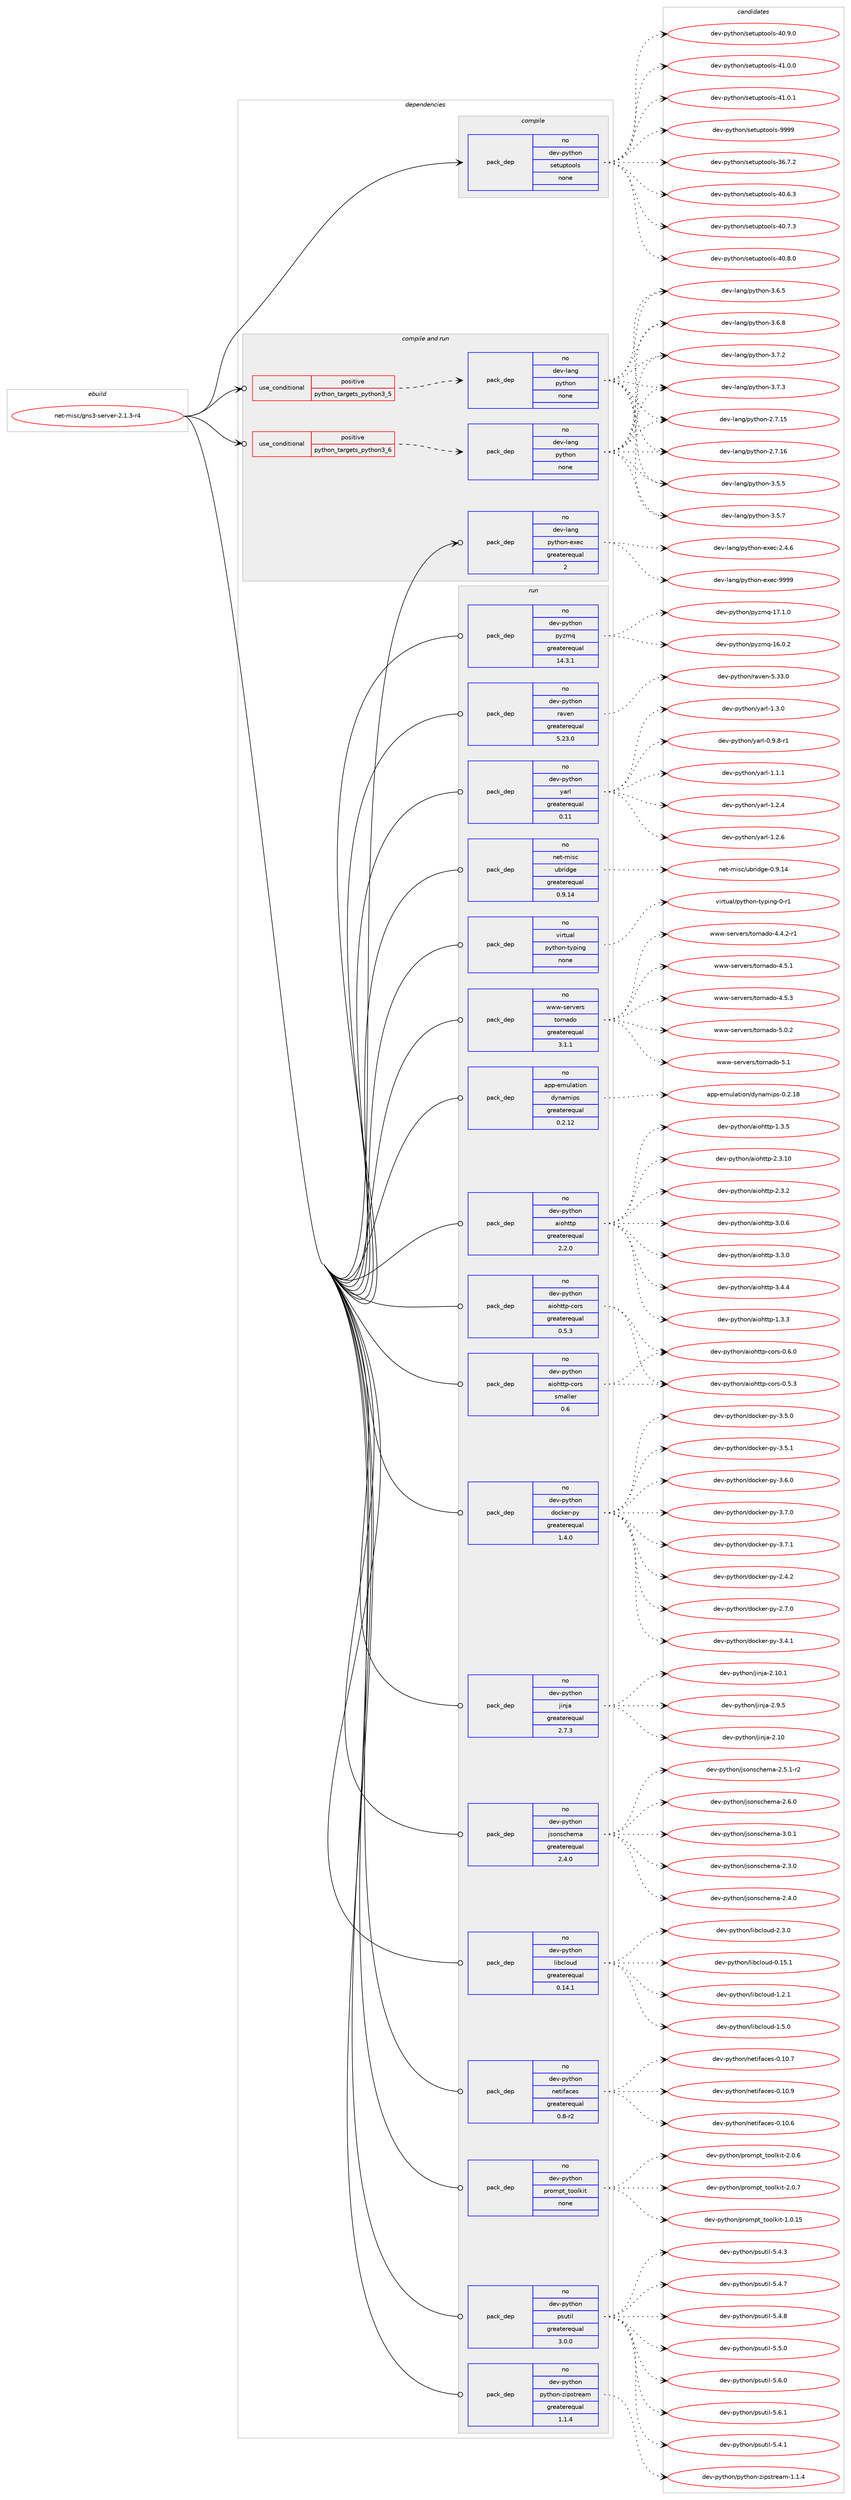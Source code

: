 digraph prolog {

# *************
# Graph options
# *************

newrank=true;
concentrate=true;
compound=true;
graph [rankdir=LR,fontname=Helvetica,fontsize=10,ranksep=1.5];#, ranksep=2.5, nodesep=0.2];
edge  [arrowhead=vee];
node  [fontname=Helvetica,fontsize=10];

# **********
# The ebuild
# **********

subgraph cluster_leftcol {
color=gray;
rank=same;
label=<<i>ebuild</i>>;
id [label="net-misc/gns3-server-2.1.3-r4", color=red, width=4, href="../net-misc/gns3-server-2.1.3-r4.svg"];
}

# ****************
# The dependencies
# ****************

subgraph cluster_midcol {
color=gray;
label=<<i>dependencies</i>>;
subgraph cluster_compile {
fillcolor="#eeeeee";
style=filled;
label=<<i>compile</i>>;
subgraph pack2274 {
dependency3016 [label=<<TABLE BORDER="0" CELLBORDER="1" CELLSPACING="0" CELLPADDING="4" WIDTH="220"><TR><TD ROWSPAN="6" CELLPADDING="30">pack_dep</TD></TR><TR><TD WIDTH="110">no</TD></TR><TR><TD>dev-python</TD></TR><TR><TD>setuptools</TD></TR><TR><TD>none</TD></TR><TR><TD></TD></TR></TABLE>>, shape=none, color=blue];
}
id:e -> dependency3016:w [weight=20,style="solid",arrowhead="vee"];
}
subgraph cluster_compileandrun {
fillcolor="#eeeeee";
style=filled;
label=<<i>compile and run</i>>;
subgraph cond703 {
dependency3017 [label=<<TABLE BORDER="0" CELLBORDER="1" CELLSPACING="0" CELLPADDING="4"><TR><TD ROWSPAN="3" CELLPADDING="10">use_conditional</TD></TR><TR><TD>positive</TD></TR><TR><TD>python_targets_python3_5</TD></TR></TABLE>>, shape=none, color=red];
subgraph pack2275 {
dependency3018 [label=<<TABLE BORDER="0" CELLBORDER="1" CELLSPACING="0" CELLPADDING="4" WIDTH="220"><TR><TD ROWSPAN="6" CELLPADDING="30">pack_dep</TD></TR><TR><TD WIDTH="110">no</TD></TR><TR><TD>dev-lang</TD></TR><TR><TD>python</TD></TR><TR><TD>none</TD></TR><TR><TD></TD></TR></TABLE>>, shape=none, color=blue];
}
dependency3017:e -> dependency3018:w [weight=20,style="dashed",arrowhead="vee"];
}
id:e -> dependency3017:w [weight=20,style="solid",arrowhead="odotvee"];
subgraph cond704 {
dependency3019 [label=<<TABLE BORDER="0" CELLBORDER="1" CELLSPACING="0" CELLPADDING="4"><TR><TD ROWSPAN="3" CELLPADDING="10">use_conditional</TD></TR><TR><TD>positive</TD></TR><TR><TD>python_targets_python3_6</TD></TR></TABLE>>, shape=none, color=red];
subgraph pack2276 {
dependency3020 [label=<<TABLE BORDER="0" CELLBORDER="1" CELLSPACING="0" CELLPADDING="4" WIDTH="220"><TR><TD ROWSPAN="6" CELLPADDING="30">pack_dep</TD></TR><TR><TD WIDTH="110">no</TD></TR><TR><TD>dev-lang</TD></TR><TR><TD>python</TD></TR><TR><TD>none</TD></TR><TR><TD></TD></TR></TABLE>>, shape=none, color=blue];
}
dependency3019:e -> dependency3020:w [weight=20,style="dashed",arrowhead="vee"];
}
id:e -> dependency3019:w [weight=20,style="solid",arrowhead="odotvee"];
subgraph pack2277 {
dependency3021 [label=<<TABLE BORDER="0" CELLBORDER="1" CELLSPACING="0" CELLPADDING="4" WIDTH="220"><TR><TD ROWSPAN="6" CELLPADDING="30">pack_dep</TD></TR><TR><TD WIDTH="110">no</TD></TR><TR><TD>dev-lang</TD></TR><TR><TD>python-exec</TD></TR><TR><TD>greaterequal</TD></TR><TR><TD>2</TD></TR></TABLE>>, shape=none, color=blue];
}
id:e -> dependency3021:w [weight=20,style="solid",arrowhead="odotvee"];
}
subgraph cluster_run {
fillcolor="#eeeeee";
style=filled;
label=<<i>run</i>>;
subgraph pack2278 {
dependency3022 [label=<<TABLE BORDER="0" CELLBORDER="1" CELLSPACING="0" CELLPADDING="4" WIDTH="220"><TR><TD ROWSPAN="6" CELLPADDING="30">pack_dep</TD></TR><TR><TD WIDTH="110">no</TD></TR><TR><TD>app-emulation</TD></TR><TR><TD>dynamips</TD></TR><TR><TD>greaterequal</TD></TR><TR><TD>0.2.12</TD></TR></TABLE>>, shape=none, color=blue];
}
id:e -> dependency3022:w [weight=20,style="solid",arrowhead="odot"];
subgraph pack2279 {
dependency3023 [label=<<TABLE BORDER="0" CELLBORDER="1" CELLSPACING="0" CELLPADDING="4" WIDTH="220"><TR><TD ROWSPAN="6" CELLPADDING="30">pack_dep</TD></TR><TR><TD WIDTH="110">no</TD></TR><TR><TD>dev-python</TD></TR><TR><TD>aiohttp</TD></TR><TR><TD>greaterequal</TD></TR><TR><TD>2.2.0</TD></TR></TABLE>>, shape=none, color=blue];
}
id:e -> dependency3023:w [weight=20,style="solid",arrowhead="odot"];
subgraph pack2280 {
dependency3024 [label=<<TABLE BORDER="0" CELLBORDER="1" CELLSPACING="0" CELLPADDING="4" WIDTH="220"><TR><TD ROWSPAN="6" CELLPADDING="30">pack_dep</TD></TR><TR><TD WIDTH="110">no</TD></TR><TR><TD>dev-python</TD></TR><TR><TD>aiohttp-cors</TD></TR><TR><TD>greaterequal</TD></TR><TR><TD>0.5.3</TD></TR></TABLE>>, shape=none, color=blue];
}
id:e -> dependency3024:w [weight=20,style="solid",arrowhead="odot"];
subgraph pack2281 {
dependency3025 [label=<<TABLE BORDER="0" CELLBORDER="1" CELLSPACING="0" CELLPADDING="4" WIDTH="220"><TR><TD ROWSPAN="6" CELLPADDING="30">pack_dep</TD></TR><TR><TD WIDTH="110">no</TD></TR><TR><TD>dev-python</TD></TR><TR><TD>aiohttp-cors</TD></TR><TR><TD>smaller</TD></TR><TR><TD>0.6</TD></TR></TABLE>>, shape=none, color=blue];
}
id:e -> dependency3025:w [weight=20,style="solid",arrowhead="odot"];
subgraph pack2282 {
dependency3026 [label=<<TABLE BORDER="0" CELLBORDER="1" CELLSPACING="0" CELLPADDING="4" WIDTH="220"><TR><TD ROWSPAN="6" CELLPADDING="30">pack_dep</TD></TR><TR><TD WIDTH="110">no</TD></TR><TR><TD>dev-python</TD></TR><TR><TD>docker-py</TD></TR><TR><TD>greaterequal</TD></TR><TR><TD>1.4.0</TD></TR></TABLE>>, shape=none, color=blue];
}
id:e -> dependency3026:w [weight=20,style="solid",arrowhead="odot"];
subgraph pack2283 {
dependency3027 [label=<<TABLE BORDER="0" CELLBORDER="1" CELLSPACING="0" CELLPADDING="4" WIDTH="220"><TR><TD ROWSPAN="6" CELLPADDING="30">pack_dep</TD></TR><TR><TD WIDTH="110">no</TD></TR><TR><TD>dev-python</TD></TR><TR><TD>jinja</TD></TR><TR><TD>greaterequal</TD></TR><TR><TD>2.7.3</TD></TR></TABLE>>, shape=none, color=blue];
}
id:e -> dependency3027:w [weight=20,style="solid",arrowhead="odot"];
subgraph pack2284 {
dependency3028 [label=<<TABLE BORDER="0" CELLBORDER="1" CELLSPACING="0" CELLPADDING="4" WIDTH="220"><TR><TD ROWSPAN="6" CELLPADDING="30">pack_dep</TD></TR><TR><TD WIDTH="110">no</TD></TR><TR><TD>dev-python</TD></TR><TR><TD>jsonschema</TD></TR><TR><TD>greaterequal</TD></TR><TR><TD>2.4.0</TD></TR></TABLE>>, shape=none, color=blue];
}
id:e -> dependency3028:w [weight=20,style="solid",arrowhead="odot"];
subgraph pack2285 {
dependency3029 [label=<<TABLE BORDER="0" CELLBORDER="1" CELLSPACING="0" CELLPADDING="4" WIDTH="220"><TR><TD ROWSPAN="6" CELLPADDING="30">pack_dep</TD></TR><TR><TD WIDTH="110">no</TD></TR><TR><TD>dev-python</TD></TR><TR><TD>libcloud</TD></TR><TR><TD>greaterequal</TD></TR><TR><TD>0.14.1</TD></TR></TABLE>>, shape=none, color=blue];
}
id:e -> dependency3029:w [weight=20,style="solid",arrowhead="odot"];
subgraph pack2286 {
dependency3030 [label=<<TABLE BORDER="0" CELLBORDER="1" CELLSPACING="0" CELLPADDING="4" WIDTH="220"><TR><TD ROWSPAN="6" CELLPADDING="30">pack_dep</TD></TR><TR><TD WIDTH="110">no</TD></TR><TR><TD>dev-python</TD></TR><TR><TD>netifaces</TD></TR><TR><TD>greaterequal</TD></TR><TR><TD>0.8-r2</TD></TR></TABLE>>, shape=none, color=blue];
}
id:e -> dependency3030:w [weight=20,style="solid",arrowhead="odot"];
subgraph pack2287 {
dependency3031 [label=<<TABLE BORDER="0" CELLBORDER="1" CELLSPACING="0" CELLPADDING="4" WIDTH="220"><TR><TD ROWSPAN="6" CELLPADDING="30">pack_dep</TD></TR><TR><TD WIDTH="110">no</TD></TR><TR><TD>dev-python</TD></TR><TR><TD>prompt_toolkit</TD></TR><TR><TD>none</TD></TR><TR><TD></TD></TR></TABLE>>, shape=none, color=blue];
}
id:e -> dependency3031:w [weight=20,style="solid",arrowhead="odot"];
subgraph pack2288 {
dependency3032 [label=<<TABLE BORDER="0" CELLBORDER="1" CELLSPACING="0" CELLPADDING="4" WIDTH="220"><TR><TD ROWSPAN="6" CELLPADDING="30">pack_dep</TD></TR><TR><TD WIDTH="110">no</TD></TR><TR><TD>dev-python</TD></TR><TR><TD>psutil</TD></TR><TR><TD>greaterequal</TD></TR><TR><TD>3.0.0</TD></TR></TABLE>>, shape=none, color=blue];
}
id:e -> dependency3032:w [weight=20,style="solid",arrowhead="odot"];
subgraph pack2289 {
dependency3033 [label=<<TABLE BORDER="0" CELLBORDER="1" CELLSPACING="0" CELLPADDING="4" WIDTH="220"><TR><TD ROWSPAN="6" CELLPADDING="30">pack_dep</TD></TR><TR><TD WIDTH="110">no</TD></TR><TR><TD>dev-python</TD></TR><TR><TD>python-zipstream</TD></TR><TR><TD>greaterequal</TD></TR><TR><TD>1.1.4</TD></TR></TABLE>>, shape=none, color=blue];
}
id:e -> dependency3033:w [weight=20,style="solid",arrowhead="odot"];
subgraph pack2290 {
dependency3034 [label=<<TABLE BORDER="0" CELLBORDER="1" CELLSPACING="0" CELLPADDING="4" WIDTH="220"><TR><TD ROWSPAN="6" CELLPADDING="30">pack_dep</TD></TR><TR><TD WIDTH="110">no</TD></TR><TR><TD>dev-python</TD></TR><TR><TD>pyzmq</TD></TR><TR><TD>greaterequal</TD></TR><TR><TD>14.3.1</TD></TR></TABLE>>, shape=none, color=blue];
}
id:e -> dependency3034:w [weight=20,style="solid",arrowhead="odot"];
subgraph pack2291 {
dependency3035 [label=<<TABLE BORDER="0" CELLBORDER="1" CELLSPACING="0" CELLPADDING="4" WIDTH="220"><TR><TD ROWSPAN="6" CELLPADDING="30">pack_dep</TD></TR><TR><TD WIDTH="110">no</TD></TR><TR><TD>dev-python</TD></TR><TR><TD>raven</TD></TR><TR><TD>greaterequal</TD></TR><TR><TD>5.23.0</TD></TR></TABLE>>, shape=none, color=blue];
}
id:e -> dependency3035:w [weight=20,style="solid",arrowhead="odot"];
subgraph pack2292 {
dependency3036 [label=<<TABLE BORDER="0" CELLBORDER="1" CELLSPACING="0" CELLPADDING="4" WIDTH="220"><TR><TD ROWSPAN="6" CELLPADDING="30">pack_dep</TD></TR><TR><TD WIDTH="110">no</TD></TR><TR><TD>dev-python</TD></TR><TR><TD>yarl</TD></TR><TR><TD>greaterequal</TD></TR><TR><TD>0.11</TD></TR></TABLE>>, shape=none, color=blue];
}
id:e -> dependency3036:w [weight=20,style="solid",arrowhead="odot"];
subgraph pack2293 {
dependency3037 [label=<<TABLE BORDER="0" CELLBORDER="1" CELLSPACING="0" CELLPADDING="4" WIDTH="220"><TR><TD ROWSPAN="6" CELLPADDING="30">pack_dep</TD></TR><TR><TD WIDTH="110">no</TD></TR><TR><TD>net-misc</TD></TR><TR><TD>ubridge</TD></TR><TR><TD>greaterequal</TD></TR><TR><TD>0.9.14</TD></TR></TABLE>>, shape=none, color=blue];
}
id:e -> dependency3037:w [weight=20,style="solid",arrowhead="odot"];
subgraph pack2294 {
dependency3038 [label=<<TABLE BORDER="0" CELLBORDER="1" CELLSPACING="0" CELLPADDING="4" WIDTH="220"><TR><TD ROWSPAN="6" CELLPADDING="30">pack_dep</TD></TR><TR><TD WIDTH="110">no</TD></TR><TR><TD>virtual</TD></TR><TR><TD>python-typing</TD></TR><TR><TD>none</TD></TR><TR><TD></TD></TR></TABLE>>, shape=none, color=blue];
}
id:e -> dependency3038:w [weight=20,style="solid",arrowhead="odot"];
subgraph pack2295 {
dependency3039 [label=<<TABLE BORDER="0" CELLBORDER="1" CELLSPACING="0" CELLPADDING="4" WIDTH="220"><TR><TD ROWSPAN="6" CELLPADDING="30">pack_dep</TD></TR><TR><TD WIDTH="110">no</TD></TR><TR><TD>www-servers</TD></TR><TR><TD>tornado</TD></TR><TR><TD>greaterequal</TD></TR><TR><TD>3.1.1</TD></TR></TABLE>>, shape=none, color=blue];
}
id:e -> dependency3039:w [weight=20,style="solid",arrowhead="odot"];
}
}

# **************
# The candidates
# **************

subgraph cluster_choices {
rank=same;
color=gray;
label=<<i>candidates</i>>;

subgraph choice2274 {
color=black;
nodesep=1;
choice100101118451121211161041111104711510111611711211611111110811545515446554650 [label="dev-python/setuptools-36.7.2", color=red, width=4,href="../dev-python/setuptools-36.7.2.svg"];
choice100101118451121211161041111104711510111611711211611111110811545524846544651 [label="dev-python/setuptools-40.6.3", color=red, width=4,href="../dev-python/setuptools-40.6.3.svg"];
choice100101118451121211161041111104711510111611711211611111110811545524846554651 [label="dev-python/setuptools-40.7.3", color=red, width=4,href="../dev-python/setuptools-40.7.3.svg"];
choice100101118451121211161041111104711510111611711211611111110811545524846564648 [label="dev-python/setuptools-40.8.0", color=red, width=4,href="../dev-python/setuptools-40.8.0.svg"];
choice100101118451121211161041111104711510111611711211611111110811545524846574648 [label="dev-python/setuptools-40.9.0", color=red, width=4,href="../dev-python/setuptools-40.9.0.svg"];
choice100101118451121211161041111104711510111611711211611111110811545524946484648 [label="dev-python/setuptools-41.0.0", color=red, width=4,href="../dev-python/setuptools-41.0.0.svg"];
choice100101118451121211161041111104711510111611711211611111110811545524946484649 [label="dev-python/setuptools-41.0.1", color=red, width=4,href="../dev-python/setuptools-41.0.1.svg"];
choice10010111845112121116104111110471151011161171121161111111081154557575757 [label="dev-python/setuptools-9999", color=red, width=4,href="../dev-python/setuptools-9999.svg"];
dependency3016:e -> choice100101118451121211161041111104711510111611711211611111110811545515446554650:w [style=dotted,weight="100"];
dependency3016:e -> choice100101118451121211161041111104711510111611711211611111110811545524846544651:w [style=dotted,weight="100"];
dependency3016:e -> choice100101118451121211161041111104711510111611711211611111110811545524846554651:w [style=dotted,weight="100"];
dependency3016:e -> choice100101118451121211161041111104711510111611711211611111110811545524846564648:w [style=dotted,weight="100"];
dependency3016:e -> choice100101118451121211161041111104711510111611711211611111110811545524846574648:w [style=dotted,weight="100"];
dependency3016:e -> choice100101118451121211161041111104711510111611711211611111110811545524946484648:w [style=dotted,weight="100"];
dependency3016:e -> choice100101118451121211161041111104711510111611711211611111110811545524946484649:w [style=dotted,weight="100"];
dependency3016:e -> choice10010111845112121116104111110471151011161171121161111111081154557575757:w [style=dotted,weight="100"];
}
subgraph choice2275 {
color=black;
nodesep=1;
choice10010111845108971101034711212111610411111045504655464953 [label="dev-lang/python-2.7.15", color=red, width=4,href="../dev-lang/python-2.7.15.svg"];
choice10010111845108971101034711212111610411111045504655464954 [label="dev-lang/python-2.7.16", color=red, width=4,href="../dev-lang/python-2.7.16.svg"];
choice100101118451089711010347112121116104111110455146534653 [label="dev-lang/python-3.5.5", color=red, width=4,href="../dev-lang/python-3.5.5.svg"];
choice100101118451089711010347112121116104111110455146534655 [label="dev-lang/python-3.5.7", color=red, width=4,href="../dev-lang/python-3.5.7.svg"];
choice100101118451089711010347112121116104111110455146544653 [label="dev-lang/python-3.6.5", color=red, width=4,href="../dev-lang/python-3.6.5.svg"];
choice100101118451089711010347112121116104111110455146544656 [label="dev-lang/python-3.6.8", color=red, width=4,href="../dev-lang/python-3.6.8.svg"];
choice100101118451089711010347112121116104111110455146554650 [label="dev-lang/python-3.7.2", color=red, width=4,href="../dev-lang/python-3.7.2.svg"];
choice100101118451089711010347112121116104111110455146554651 [label="dev-lang/python-3.7.3", color=red, width=4,href="../dev-lang/python-3.7.3.svg"];
dependency3018:e -> choice10010111845108971101034711212111610411111045504655464953:w [style=dotted,weight="100"];
dependency3018:e -> choice10010111845108971101034711212111610411111045504655464954:w [style=dotted,weight="100"];
dependency3018:e -> choice100101118451089711010347112121116104111110455146534653:w [style=dotted,weight="100"];
dependency3018:e -> choice100101118451089711010347112121116104111110455146534655:w [style=dotted,weight="100"];
dependency3018:e -> choice100101118451089711010347112121116104111110455146544653:w [style=dotted,weight="100"];
dependency3018:e -> choice100101118451089711010347112121116104111110455146544656:w [style=dotted,weight="100"];
dependency3018:e -> choice100101118451089711010347112121116104111110455146554650:w [style=dotted,weight="100"];
dependency3018:e -> choice100101118451089711010347112121116104111110455146554651:w [style=dotted,weight="100"];
}
subgraph choice2276 {
color=black;
nodesep=1;
choice10010111845108971101034711212111610411111045504655464953 [label="dev-lang/python-2.7.15", color=red, width=4,href="../dev-lang/python-2.7.15.svg"];
choice10010111845108971101034711212111610411111045504655464954 [label="dev-lang/python-2.7.16", color=red, width=4,href="../dev-lang/python-2.7.16.svg"];
choice100101118451089711010347112121116104111110455146534653 [label="dev-lang/python-3.5.5", color=red, width=4,href="../dev-lang/python-3.5.5.svg"];
choice100101118451089711010347112121116104111110455146534655 [label="dev-lang/python-3.5.7", color=red, width=4,href="../dev-lang/python-3.5.7.svg"];
choice100101118451089711010347112121116104111110455146544653 [label="dev-lang/python-3.6.5", color=red, width=4,href="../dev-lang/python-3.6.5.svg"];
choice100101118451089711010347112121116104111110455146544656 [label="dev-lang/python-3.6.8", color=red, width=4,href="../dev-lang/python-3.6.8.svg"];
choice100101118451089711010347112121116104111110455146554650 [label="dev-lang/python-3.7.2", color=red, width=4,href="../dev-lang/python-3.7.2.svg"];
choice100101118451089711010347112121116104111110455146554651 [label="dev-lang/python-3.7.3", color=red, width=4,href="../dev-lang/python-3.7.3.svg"];
dependency3020:e -> choice10010111845108971101034711212111610411111045504655464953:w [style=dotted,weight="100"];
dependency3020:e -> choice10010111845108971101034711212111610411111045504655464954:w [style=dotted,weight="100"];
dependency3020:e -> choice100101118451089711010347112121116104111110455146534653:w [style=dotted,weight="100"];
dependency3020:e -> choice100101118451089711010347112121116104111110455146534655:w [style=dotted,weight="100"];
dependency3020:e -> choice100101118451089711010347112121116104111110455146544653:w [style=dotted,weight="100"];
dependency3020:e -> choice100101118451089711010347112121116104111110455146544656:w [style=dotted,weight="100"];
dependency3020:e -> choice100101118451089711010347112121116104111110455146554650:w [style=dotted,weight="100"];
dependency3020:e -> choice100101118451089711010347112121116104111110455146554651:w [style=dotted,weight="100"];
}
subgraph choice2277 {
color=black;
nodesep=1;
choice1001011184510897110103471121211161041111104510112010199455046524654 [label="dev-lang/python-exec-2.4.6", color=red, width=4,href="../dev-lang/python-exec-2.4.6.svg"];
choice10010111845108971101034711212111610411111045101120101994557575757 [label="dev-lang/python-exec-9999", color=red, width=4,href="../dev-lang/python-exec-9999.svg"];
dependency3021:e -> choice1001011184510897110103471121211161041111104510112010199455046524654:w [style=dotted,weight="100"];
dependency3021:e -> choice10010111845108971101034711212111610411111045101120101994557575757:w [style=dotted,weight="100"];
}
subgraph choice2278 {
color=black;
nodesep=1;
choice971121124510110911710897116105111110471001211109710910511211545484650464956 [label="app-emulation/dynamips-0.2.18", color=red, width=4,href="../app-emulation/dynamips-0.2.18.svg"];
dependency3022:e -> choice971121124510110911710897116105111110471001211109710910511211545484650464956:w [style=dotted,weight="100"];
}
subgraph choice2279 {
color=black;
nodesep=1;
choice100101118451121211161041111104797105111104116116112454946514651 [label="dev-python/aiohttp-1.3.3", color=red, width=4,href="../dev-python/aiohttp-1.3.3.svg"];
choice100101118451121211161041111104797105111104116116112454946514653 [label="dev-python/aiohttp-1.3.5", color=red, width=4,href="../dev-python/aiohttp-1.3.5.svg"];
choice10010111845112121116104111110479710511110411611611245504651464948 [label="dev-python/aiohttp-2.3.10", color=red, width=4,href="../dev-python/aiohttp-2.3.10.svg"];
choice100101118451121211161041111104797105111104116116112455046514650 [label="dev-python/aiohttp-2.3.2", color=red, width=4,href="../dev-python/aiohttp-2.3.2.svg"];
choice100101118451121211161041111104797105111104116116112455146484654 [label="dev-python/aiohttp-3.0.6", color=red, width=4,href="../dev-python/aiohttp-3.0.6.svg"];
choice100101118451121211161041111104797105111104116116112455146514648 [label="dev-python/aiohttp-3.3.0", color=red, width=4,href="../dev-python/aiohttp-3.3.0.svg"];
choice100101118451121211161041111104797105111104116116112455146524652 [label="dev-python/aiohttp-3.4.4", color=red, width=4,href="../dev-python/aiohttp-3.4.4.svg"];
dependency3023:e -> choice100101118451121211161041111104797105111104116116112454946514651:w [style=dotted,weight="100"];
dependency3023:e -> choice100101118451121211161041111104797105111104116116112454946514653:w [style=dotted,weight="100"];
dependency3023:e -> choice10010111845112121116104111110479710511110411611611245504651464948:w [style=dotted,weight="100"];
dependency3023:e -> choice100101118451121211161041111104797105111104116116112455046514650:w [style=dotted,weight="100"];
dependency3023:e -> choice100101118451121211161041111104797105111104116116112455146484654:w [style=dotted,weight="100"];
dependency3023:e -> choice100101118451121211161041111104797105111104116116112455146514648:w [style=dotted,weight="100"];
dependency3023:e -> choice100101118451121211161041111104797105111104116116112455146524652:w [style=dotted,weight="100"];
}
subgraph choice2280 {
color=black;
nodesep=1;
choice1001011184511212111610411111047971051111041161161124599111114115454846534651 [label="dev-python/aiohttp-cors-0.5.3", color=red, width=4,href="../dev-python/aiohttp-cors-0.5.3.svg"];
choice1001011184511212111610411111047971051111041161161124599111114115454846544648 [label="dev-python/aiohttp-cors-0.6.0", color=red, width=4,href="../dev-python/aiohttp-cors-0.6.0.svg"];
dependency3024:e -> choice1001011184511212111610411111047971051111041161161124599111114115454846534651:w [style=dotted,weight="100"];
dependency3024:e -> choice1001011184511212111610411111047971051111041161161124599111114115454846544648:w [style=dotted,weight="100"];
}
subgraph choice2281 {
color=black;
nodesep=1;
choice1001011184511212111610411111047971051111041161161124599111114115454846534651 [label="dev-python/aiohttp-cors-0.5.3", color=red, width=4,href="../dev-python/aiohttp-cors-0.5.3.svg"];
choice1001011184511212111610411111047971051111041161161124599111114115454846544648 [label="dev-python/aiohttp-cors-0.6.0", color=red, width=4,href="../dev-python/aiohttp-cors-0.6.0.svg"];
dependency3025:e -> choice1001011184511212111610411111047971051111041161161124599111114115454846534651:w [style=dotted,weight="100"];
dependency3025:e -> choice1001011184511212111610411111047971051111041161161124599111114115454846544648:w [style=dotted,weight="100"];
}
subgraph choice2282 {
color=black;
nodesep=1;
choice10010111845112121116104111110471001119910710111445112121455046524650 [label="dev-python/docker-py-2.4.2", color=red, width=4,href="../dev-python/docker-py-2.4.2.svg"];
choice10010111845112121116104111110471001119910710111445112121455046554648 [label="dev-python/docker-py-2.7.0", color=red, width=4,href="../dev-python/docker-py-2.7.0.svg"];
choice10010111845112121116104111110471001119910710111445112121455146524649 [label="dev-python/docker-py-3.4.1", color=red, width=4,href="../dev-python/docker-py-3.4.1.svg"];
choice10010111845112121116104111110471001119910710111445112121455146534648 [label="dev-python/docker-py-3.5.0", color=red, width=4,href="../dev-python/docker-py-3.5.0.svg"];
choice10010111845112121116104111110471001119910710111445112121455146534649 [label="dev-python/docker-py-3.5.1", color=red, width=4,href="../dev-python/docker-py-3.5.1.svg"];
choice10010111845112121116104111110471001119910710111445112121455146544648 [label="dev-python/docker-py-3.6.0", color=red, width=4,href="../dev-python/docker-py-3.6.0.svg"];
choice10010111845112121116104111110471001119910710111445112121455146554648 [label="dev-python/docker-py-3.7.0", color=red, width=4,href="../dev-python/docker-py-3.7.0.svg"];
choice10010111845112121116104111110471001119910710111445112121455146554649 [label="dev-python/docker-py-3.7.1", color=red, width=4,href="../dev-python/docker-py-3.7.1.svg"];
dependency3026:e -> choice10010111845112121116104111110471001119910710111445112121455046524650:w [style=dotted,weight="100"];
dependency3026:e -> choice10010111845112121116104111110471001119910710111445112121455046554648:w [style=dotted,weight="100"];
dependency3026:e -> choice10010111845112121116104111110471001119910710111445112121455146524649:w [style=dotted,weight="100"];
dependency3026:e -> choice10010111845112121116104111110471001119910710111445112121455146534648:w [style=dotted,weight="100"];
dependency3026:e -> choice10010111845112121116104111110471001119910710111445112121455146534649:w [style=dotted,weight="100"];
dependency3026:e -> choice10010111845112121116104111110471001119910710111445112121455146544648:w [style=dotted,weight="100"];
dependency3026:e -> choice10010111845112121116104111110471001119910710111445112121455146554648:w [style=dotted,weight="100"];
dependency3026:e -> choice10010111845112121116104111110471001119910710111445112121455146554649:w [style=dotted,weight="100"];
}
subgraph choice2283 {
color=black;
nodesep=1;
choice1001011184511212111610411111047106105110106974550464948 [label="dev-python/jinja-2.10", color=red, width=4,href="../dev-python/jinja-2.10.svg"];
choice10010111845112121116104111110471061051101069745504649484649 [label="dev-python/jinja-2.10.1", color=red, width=4,href="../dev-python/jinja-2.10.1.svg"];
choice100101118451121211161041111104710610511010697455046574653 [label="dev-python/jinja-2.9.5", color=red, width=4,href="../dev-python/jinja-2.9.5.svg"];
dependency3027:e -> choice1001011184511212111610411111047106105110106974550464948:w [style=dotted,weight="100"];
dependency3027:e -> choice10010111845112121116104111110471061051101069745504649484649:w [style=dotted,weight="100"];
dependency3027:e -> choice100101118451121211161041111104710610511010697455046574653:w [style=dotted,weight="100"];
}
subgraph choice2284 {
color=black;
nodesep=1;
choice10010111845112121116104111110471061151111101159910410110997455046514648 [label="dev-python/jsonschema-2.3.0", color=red, width=4,href="../dev-python/jsonschema-2.3.0.svg"];
choice10010111845112121116104111110471061151111101159910410110997455046524648 [label="dev-python/jsonschema-2.4.0", color=red, width=4,href="../dev-python/jsonschema-2.4.0.svg"];
choice100101118451121211161041111104710611511111011599104101109974550465346494511450 [label="dev-python/jsonschema-2.5.1-r2", color=red, width=4,href="../dev-python/jsonschema-2.5.1-r2.svg"];
choice10010111845112121116104111110471061151111101159910410110997455046544648 [label="dev-python/jsonschema-2.6.0", color=red, width=4,href="../dev-python/jsonschema-2.6.0.svg"];
choice10010111845112121116104111110471061151111101159910410110997455146484649 [label="dev-python/jsonschema-3.0.1", color=red, width=4,href="../dev-python/jsonschema-3.0.1.svg"];
dependency3028:e -> choice10010111845112121116104111110471061151111101159910410110997455046514648:w [style=dotted,weight="100"];
dependency3028:e -> choice10010111845112121116104111110471061151111101159910410110997455046524648:w [style=dotted,weight="100"];
dependency3028:e -> choice100101118451121211161041111104710611511111011599104101109974550465346494511450:w [style=dotted,weight="100"];
dependency3028:e -> choice10010111845112121116104111110471061151111101159910410110997455046544648:w [style=dotted,weight="100"];
dependency3028:e -> choice10010111845112121116104111110471061151111101159910410110997455146484649:w [style=dotted,weight="100"];
}
subgraph choice2285 {
color=black;
nodesep=1;
choice1001011184511212111610411111047108105989910811111710045484649534649 [label="dev-python/libcloud-0.15.1", color=red, width=4,href="../dev-python/libcloud-0.15.1.svg"];
choice10010111845112121116104111110471081059899108111117100454946504649 [label="dev-python/libcloud-1.2.1", color=red, width=4,href="../dev-python/libcloud-1.2.1.svg"];
choice10010111845112121116104111110471081059899108111117100454946534648 [label="dev-python/libcloud-1.5.0", color=red, width=4,href="../dev-python/libcloud-1.5.0.svg"];
choice10010111845112121116104111110471081059899108111117100455046514648 [label="dev-python/libcloud-2.3.0", color=red, width=4,href="../dev-python/libcloud-2.3.0.svg"];
dependency3029:e -> choice1001011184511212111610411111047108105989910811111710045484649534649:w [style=dotted,weight="100"];
dependency3029:e -> choice10010111845112121116104111110471081059899108111117100454946504649:w [style=dotted,weight="100"];
dependency3029:e -> choice10010111845112121116104111110471081059899108111117100454946534648:w [style=dotted,weight="100"];
dependency3029:e -> choice10010111845112121116104111110471081059899108111117100455046514648:w [style=dotted,weight="100"];
}
subgraph choice2286 {
color=black;
nodesep=1;
choice1001011184511212111610411111047110101116105102979910111545484649484654 [label="dev-python/netifaces-0.10.6", color=red, width=4,href="../dev-python/netifaces-0.10.6.svg"];
choice1001011184511212111610411111047110101116105102979910111545484649484655 [label="dev-python/netifaces-0.10.7", color=red, width=4,href="../dev-python/netifaces-0.10.7.svg"];
choice1001011184511212111610411111047110101116105102979910111545484649484657 [label="dev-python/netifaces-0.10.9", color=red, width=4,href="../dev-python/netifaces-0.10.9.svg"];
dependency3030:e -> choice1001011184511212111610411111047110101116105102979910111545484649484654:w [style=dotted,weight="100"];
dependency3030:e -> choice1001011184511212111610411111047110101116105102979910111545484649484655:w [style=dotted,weight="100"];
dependency3030:e -> choice1001011184511212111610411111047110101116105102979910111545484649484657:w [style=dotted,weight="100"];
}
subgraph choice2287 {
color=black;
nodesep=1;
choice10010111845112121116104111110471121141111091121169511611111110810710511645494648464953 [label="dev-python/prompt_toolkit-1.0.15", color=red, width=4,href="../dev-python/prompt_toolkit-1.0.15.svg"];
choice100101118451121211161041111104711211411110911211695116111111108107105116455046484654 [label="dev-python/prompt_toolkit-2.0.6", color=red, width=4,href="../dev-python/prompt_toolkit-2.0.6.svg"];
choice100101118451121211161041111104711211411110911211695116111111108107105116455046484655 [label="dev-python/prompt_toolkit-2.0.7", color=red, width=4,href="../dev-python/prompt_toolkit-2.0.7.svg"];
dependency3031:e -> choice10010111845112121116104111110471121141111091121169511611111110810710511645494648464953:w [style=dotted,weight="100"];
dependency3031:e -> choice100101118451121211161041111104711211411110911211695116111111108107105116455046484654:w [style=dotted,weight="100"];
dependency3031:e -> choice100101118451121211161041111104711211411110911211695116111111108107105116455046484655:w [style=dotted,weight="100"];
}
subgraph choice2288 {
color=black;
nodesep=1;
choice1001011184511212111610411111047112115117116105108455346524649 [label="dev-python/psutil-5.4.1", color=red, width=4,href="../dev-python/psutil-5.4.1.svg"];
choice1001011184511212111610411111047112115117116105108455346524651 [label="dev-python/psutil-5.4.3", color=red, width=4,href="../dev-python/psutil-5.4.3.svg"];
choice1001011184511212111610411111047112115117116105108455346524655 [label="dev-python/psutil-5.4.7", color=red, width=4,href="../dev-python/psutil-5.4.7.svg"];
choice1001011184511212111610411111047112115117116105108455346524656 [label="dev-python/psutil-5.4.8", color=red, width=4,href="../dev-python/psutil-5.4.8.svg"];
choice1001011184511212111610411111047112115117116105108455346534648 [label="dev-python/psutil-5.5.0", color=red, width=4,href="../dev-python/psutil-5.5.0.svg"];
choice1001011184511212111610411111047112115117116105108455346544648 [label="dev-python/psutil-5.6.0", color=red, width=4,href="../dev-python/psutil-5.6.0.svg"];
choice1001011184511212111610411111047112115117116105108455346544649 [label="dev-python/psutil-5.6.1", color=red, width=4,href="../dev-python/psutil-5.6.1.svg"];
dependency3032:e -> choice1001011184511212111610411111047112115117116105108455346524649:w [style=dotted,weight="100"];
dependency3032:e -> choice1001011184511212111610411111047112115117116105108455346524651:w [style=dotted,weight="100"];
dependency3032:e -> choice1001011184511212111610411111047112115117116105108455346524655:w [style=dotted,weight="100"];
dependency3032:e -> choice1001011184511212111610411111047112115117116105108455346524656:w [style=dotted,weight="100"];
dependency3032:e -> choice1001011184511212111610411111047112115117116105108455346534648:w [style=dotted,weight="100"];
dependency3032:e -> choice1001011184511212111610411111047112115117116105108455346544648:w [style=dotted,weight="100"];
dependency3032:e -> choice1001011184511212111610411111047112115117116105108455346544649:w [style=dotted,weight="100"];
}
subgraph choice2289 {
color=black;
nodesep=1;
choice10010111845112121116104111110471121211161041111104512210511211511611410197109454946494652 [label="dev-python/python-zipstream-1.1.4", color=red, width=4,href="../dev-python/python-zipstream-1.1.4.svg"];
dependency3033:e -> choice10010111845112121116104111110471121211161041111104512210511211511611410197109454946494652:w [style=dotted,weight="100"];
}
subgraph choice2290 {
color=black;
nodesep=1;
choice100101118451121211161041111104711212112210911345495446484650 [label="dev-python/pyzmq-16.0.2", color=red, width=4,href="../dev-python/pyzmq-16.0.2.svg"];
choice100101118451121211161041111104711212112210911345495546494648 [label="dev-python/pyzmq-17.1.0", color=red, width=4,href="../dev-python/pyzmq-17.1.0.svg"];
dependency3034:e -> choice100101118451121211161041111104711212112210911345495446484650:w [style=dotted,weight="100"];
dependency3034:e -> choice100101118451121211161041111104711212112210911345495546494648:w [style=dotted,weight="100"];
}
subgraph choice2291 {
color=black;
nodesep=1;
choice10010111845112121116104111110471149711810111045534651514648 [label="dev-python/raven-5.33.0", color=red, width=4,href="../dev-python/raven-5.33.0.svg"];
dependency3035:e -> choice10010111845112121116104111110471149711810111045534651514648:w [style=dotted,weight="100"];
}
subgraph choice2292 {
color=black;
nodesep=1;
choice1001011184511212111610411111047121971141084548465746564511449 [label="dev-python/yarl-0.9.8-r1", color=red, width=4,href="../dev-python/yarl-0.9.8-r1.svg"];
choice100101118451121211161041111104712197114108454946494649 [label="dev-python/yarl-1.1.1", color=red, width=4,href="../dev-python/yarl-1.1.1.svg"];
choice100101118451121211161041111104712197114108454946504652 [label="dev-python/yarl-1.2.4", color=red, width=4,href="../dev-python/yarl-1.2.4.svg"];
choice100101118451121211161041111104712197114108454946504654 [label="dev-python/yarl-1.2.6", color=red, width=4,href="../dev-python/yarl-1.2.6.svg"];
choice100101118451121211161041111104712197114108454946514648 [label="dev-python/yarl-1.3.0", color=red, width=4,href="../dev-python/yarl-1.3.0.svg"];
dependency3036:e -> choice1001011184511212111610411111047121971141084548465746564511449:w [style=dotted,weight="100"];
dependency3036:e -> choice100101118451121211161041111104712197114108454946494649:w [style=dotted,weight="100"];
dependency3036:e -> choice100101118451121211161041111104712197114108454946504652:w [style=dotted,weight="100"];
dependency3036:e -> choice100101118451121211161041111104712197114108454946504654:w [style=dotted,weight="100"];
dependency3036:e -> choice100101118451121211161041111104712197114108454946514648:w [style=dotted,weight="100"];
}
subgraph choice2293 {
color=black;
nodesep=1;
choice1101011164510910511599471179811410510010310145484657464952 [label="net-misc/ubridge-0.9.14", color=red, width=4,href="../net-misc/ubridge-0.9.14.svg"];
dependency3037:e -> choice1101011164510910511599471179811410510010310145484657464952:w [style=dotted,weight="100"];
}
subgraph choice2294 {
color=black;
nodesep=1;
choice11810511411611797108471121211161041111104511612111210511010345484511449 [label="virtual/python-typing-0-r1", color=red, width=4,href="../virtual/python-typing-0-r1.svg"];
dependency3038:e -> choice11810511411611797108471121211161041111104511612111210511010345484511449:w [style=dotted,weight="100"];
}
subgraph choice2295 {
color=black;
nodesep=1;
choice1191191194511510111411810111411547116111114110971001114552465246504511449 [label="www-servers/tornado-4.4.2-r1", color=red, width=4,href="../www-servers/tornado-4.4.2-r1.svg"];
choice119119119451151011141181011141154711611111411097100111455246534649 [label="www-servers/tornado-4.5.1", color=red, width=4,href="../www-servers/tornado-4.5.1.svg"];
choice119119119451151011141181011141154711611111411097100111455246534651 [label="www-servers/tornado-4.5.3", color=red, width=4,href="../www-servers/tornado-4.5.3.svg"];
choice119119119451151011141181011141154711611111411097100111455346484650 [label="www-servers/tornado-5.0.2", color=red, width=4,href="../www-servers/tornado-5.0.2.svg"];
choice11911911945115101114118101114115471161111141109710011145534649 [label="www-servers/tornado-5.1", color=red, width=4,href="../www-servers/tornado-5.1.svg"];
dependency3039:e -> choice1191191194511510111411810111411547116111114110971001114552465246504511449:w [style=dotted,weight="100"];
dependency3039:e -> choice119119119451151011141181011141154711611111411097100111455246534649:w [style=dotted,weight="100"];
dependency3039:e -> choice119119119451151011141181011141154711611111411097100111455246534651:w [style=dotted,weight="100"];
dependency3039:e -> choice119119119451151011141181011141154711611111411097100111455346484650:w [style=dotted,weight="100"];
dependency3039:e -> choice11911911945115101114118101114115471161111141109710011145534649:w [style=dotted,weight="100"];
}
}

}
